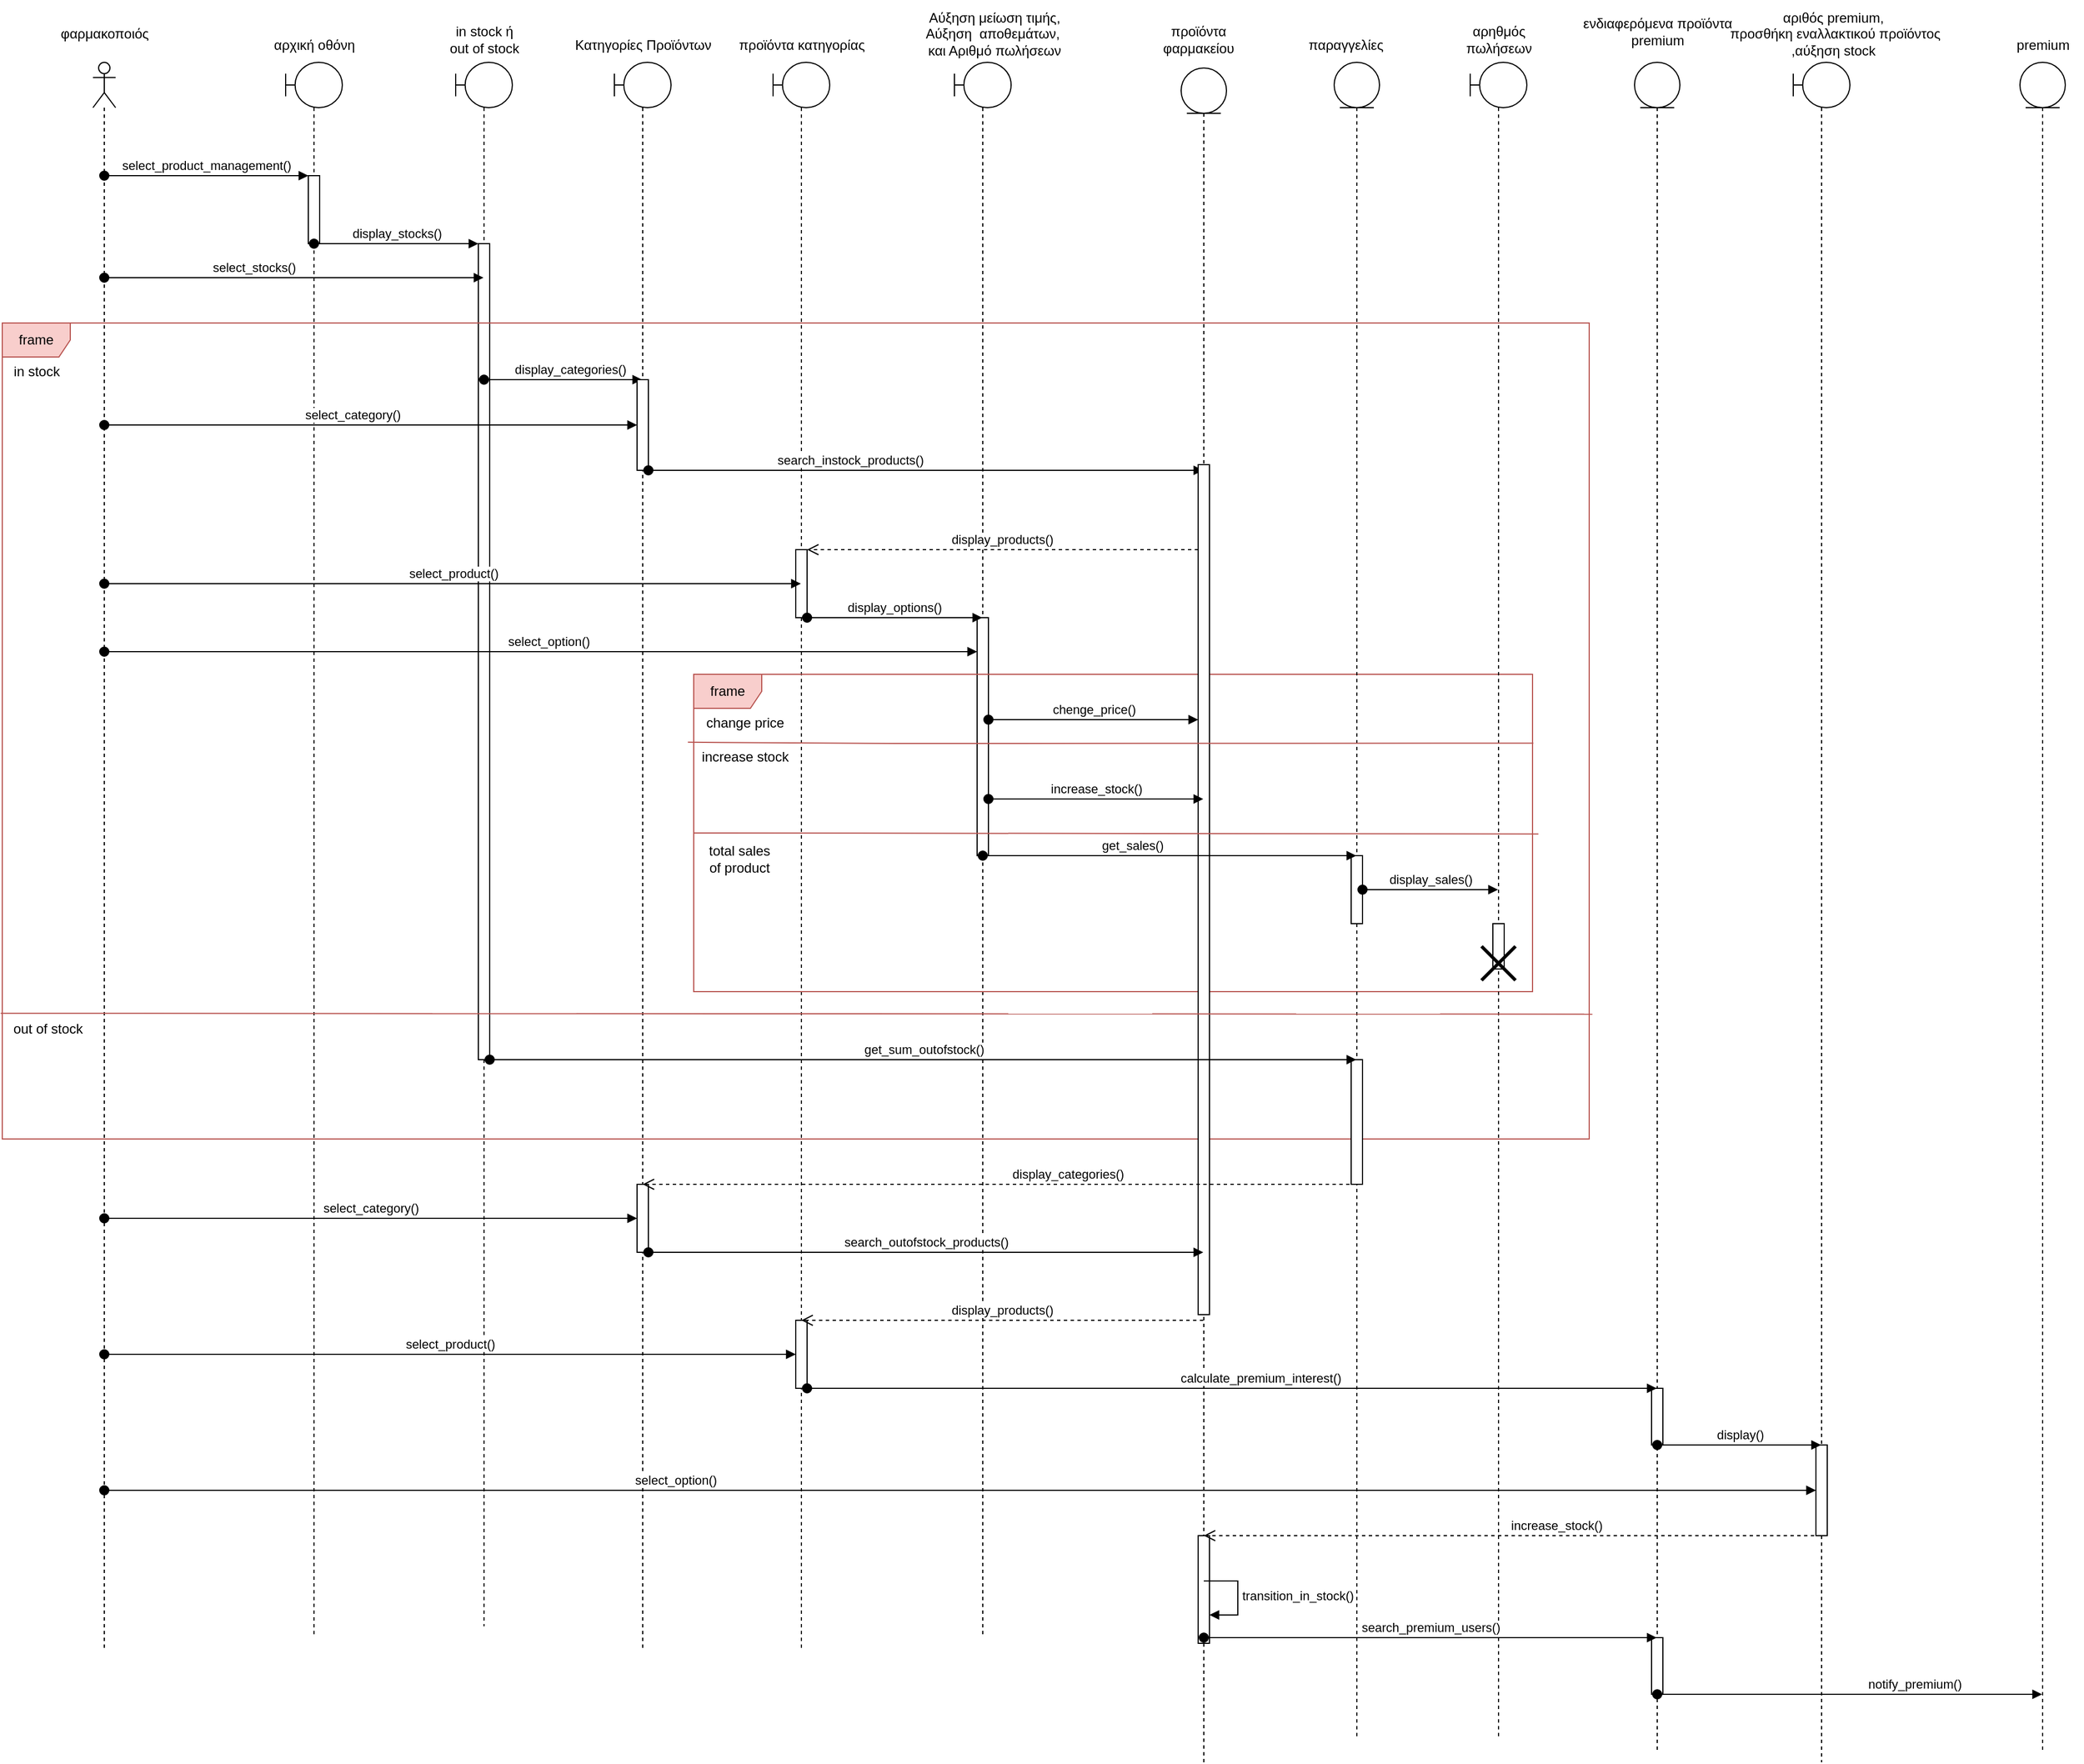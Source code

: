 <mxfile version="21.2.1" type="device">
  <diagram name="Page-1" id="7ZvuEQ80qFv35ahoECpq">
    <mxGraphModel dx="1371" dy="1713" grid="1" gridSize="10" guides="1" tooltips="1" connect="1" arrows="1" fold="1" page="1" pageScale="1" pageWidth="850" pageHeight="1100" math="0" shadow="0">
      <root>
        <mxCell id="0" />
        <mxCell id="1" parent="0" />
        <mxCell id="mjIF9ZXAO5rnZLR19kHG-1" value="" style="shape=umlLifeline;perimeter=lifelinePerimeter;whiteSpace=wrap;html=1;container=1;dropTarget=0;collapsible=0;recursiveResize=0;outlineConnect=0;portConstraint=eastwest;newEdgeStyle={&quot;edgeStyle&quot;:&quot;elbowEdgeStyle&quot;,&quot;elbow&quot;:&quot;vertical&quot;,&quot;curved&quot;:0,&quot;rounded&quot;:0};participant=umlActor;" vertex="1" parent="1">
          <mxGeometry x="60" y="40" width="20" height="1400" as="geometry" />
        </mxCell>
        <mxCell id="mjIF9ZXAO5rnZLR19kHG-2" value="" style="shape=umlLifeline;perimeter=lifelinePerimeter;whiteSpace=wrap;html=1;container=1;dropTarget=0;collapsible=0;recursiveResize=0;outlineConnect=0;portConstraint=eastwest;newEdgeStyle={&quot;edgeStyle&quot;:&quot;elbowEdgeStyle&quot;,&quot;elbow&quot;:&quot;vertical&quot;,&quot;curved&quot;:0,&quot;rounded&quot;:0};participant=umlBoundary;" vertex="1" parent="1">
          <mxGeometry x="230" y="40" width="50" height="1390" as="geometry" />
        </mxCell>
        <mxCell id="mjIF9ZXAO5rnZLR19kHG-5" value="" style="html=1;points=[];perimeter=orthogonalPerimeter;outlineConnect=0;targetShapes=umlLifeline;portConstraint=eastwest;newEdgeStyle={&quot;edgeStyle&quot;:&quot;elbowEdgeStyle&quot;,&quot;elbow&quot;:&quot;vertical&quot;,&quot;curved&quot;:0,&quot;rounded&quot;:0};" vertex="1" parent="mjIF9ZXAO5rnZLR19kHG-2">
          <mxGeometry x="20" y="100" width="10" height="60" as="geometry" />
        </mxCell>
        <mxCell id="mjIF9ZXAO5rnZLR19kHG-3" value="φαρμακοποιός" style="text;html=1;align=center;verticalAlign=middle;resizable=0;points=[];autosize=1;strokeColor=none;fillColor=none;" vertex="1" parent="1">
          <mxGeometry x="20" width="100" height="30" as="geometry" />
        </mxCell>
        <mxCell id="mjIF9ZXAO5rnZLR19kHG-4" value="αρχική οθόνη" style="text;html=1;align=center;verticalAlign=middle;resizable=0;points=[];autosize=1;strokeColor=none;fillColor=none;" vertex="1" parent="1">
          <mxGeometry x="210" y="10" width="90" height="30" as="geometry" />
        </mxCell>
        <mxCell id="mjIF9ZXAO5rnZLR19kHG-6" value="select_product_management()" style="html=1;verticalAlign=bottom;startArrow=oval;endArrow=block;startSize=8;edgeStyle=elbowEdgeStyle;elbow=vertical;curved=0;rounded=0;" edge="1" target="mjIF9ZXAO5rnZLR19kHG-5" parent="1" source="mjIF9ZXAO5rnZLR19kHG-1">
          <mxGeometry relative="1" as="geometry">
            <mxPoint x="140" y="140" as="sourcePoint" />
            <Array as="points">
              <mxPoint x="110" y="140" />
            </Array>
          </mxGeometry>
        </mxCell>
        <mxCell id="mjIF9ZXAO5rnZLR19kHG-7" value="" style="shape=umlLifeline;perimeter=lifelinePerimeter;whiteSpace=wrap;html=1;container=1;dropTarget=0;collapsible=0;recursiveResize=0;outlineConnect=0;portConstraint=eastwest;newEdgeStyle={&quot;edgeStyle&quot;:&quot;elbowEdgeStyle&quot;,&quot;elbow&quot;:&quot;vertical&quot;,&quot;curved&quot;:0,&quot;rounded&quot;:0};participant=umlBoundary;" vertex="1" parent="1">
          <mxGeometry x="380" y="40" width="50" height="1380" as="geometry" />
        </mxCell>
        <mxCell id="mjIF9ZXAO5rnZLR19kHG-9" value="" style="html=1;points=[];perimeter=orthogonalPerimeter;outlineConnect=0;targetShapes=umlLifeline;portConstraint=eastwest;newEdgeStyle={&quot;edgeStyle&quot;:&quot;elbowEdgeStyle&quot;,&quot;elbow&quot;:&quot;vertical&quot;,&quot;curved&quot;:0,&quot;rounded&quot;:0};" vertex="1" parent="mjIF9ZXAO5rnZLR19kHG-7">
          <mxGeometry x="20" y="160" width="10" height="720" as="geometry" />
        </mxCell>
        <mxCell id="mjIF9ZXAO5rnZLR19kHG-8" value="in stock ή &lt;br&gt;out of stock" style="text;html=1;align=center;verticalAlign=middle;resizable=0;points=[];autosize=1;strokeColor=none;fillColor=none;" vertex="1" parent="1">
          <mxGeometry x="365" width="80" height="40" as="geometry" />
        </mxCell>
        <mxCell id="mjIF9ZXAO5rnZLR19kHG-10" value="display_stocks()" style="html=1;verticalAlign=bottom;startArrow=oval;endArrow=block;startSize=8;edgeStyle=elbowEdgeStyle;elbow=vertical;curved=0;rounded=0;" edge="1" target="mjIF9ZXAO5rnZLR19kHG-9" parent="1" source="mjIF9ZXAO5rnZLR19kHG-2">
          <mxGeometry relative="1" as="geometry">
            <mxPoint x="340" y="200" as="sourcePoint" />
            <Array as="points">
              <mxPoint x="290" y="200" />
            </Array>
          </mxGeometry>
        </mxCell>
        <mxCell id="mjIF9ZXAO5rnZLR19kHG-11" value="frame" style="shape=umlFrame;whiteSpace=wrap;html=1;pointerEvents=0;fillColor=#f8cecc;strokeColor=#b85450;" vertex="1" parent="1">
          <mxGeometry x="-20" y="270" width="1400" height="720" as="geometry" />
        </mxCell>
        <mxCell id="mjIF9ZXAO5rnZLR19kHG-12" value="select_stocks()" style="html=1;verticalAlign=bottom;startArrow=oval;startFill=1;endArrow=block;startSize=8;edgeStyle=elbowEdgeStyle;elbow=vertical;curved=0;rounded=0;" edge="1" parent="1" source="mjIF9ZXAO5rnZLR19kHG-1" target="mjIF9ZXAO5rnZLR19kHG-7">
          <mxGeometry x="-0.221" width="60" relative="1" as="geometry">
            <mxPoint x="170" y="230" as="sourcePoint" />
            <mxPoint x="230" y="230" as="targetPoint" />
            <Array as="points">
              <mxPoint x="190" y="230" />
            </Array>
            <mxPoint x="1" as="offset" />
          </mxGeometry>
        </mxCell>
        <mxCell id="mjIF9ZXAO5rnZLR19kHG-13" value="in stock" style="text;html=1;align=center;verticalAlign=middle;resizable=0;points=[];autosize=1;strokeColor=none;fillColor=none;" vertex="1" parent="1">
          <mxGeometry x="-20" y="298" width="60" height="30" as="geometry" />
        </mxCell>
        <mxCell id="mjIF9ZXAO5rnZLR19kHG-16" value="display_categories()" style="html=1;verticalAlign=bottom;startArrow=oval;endArrow=block;startSize=8;edgeStyle=elbowEdgeStyle;elbow=vertical;curved=0;rounded=0;" edge="1" target="mjIF9ZXAO5rnZLR19kHG-22" parent="1" source="mjIF9ZXAO5rnZLR19kHG-7">
          <mxGeometry x="0.075" relative="1" as="geometry">
            <mxPoint x="480" y="320" as="sourcePoint" />
            <mxPoint x="530" y="320" as="targetPoint" />
            <Array as="points">
              <mxPoint x="440" y="320" />
            </Array>
            <mxPoint x="1" as="offset" />
          </mxGeometry>
        </mxCell>
        <mxCell id="mjIF9ZXAO5rnZLR19kHG-18" value="select_category()" style="html=1;verticalAlign=bottom;startArrow=oval;startFill=1;endArrow=block;startSize=8;edgeStyle=elbowEdgeStyle;elbow=vertical;curved=0;rounded=0;" edge="1" parent="1" source="mjIF9ZXAO5rnZLR19kHG-1" target="mjIF9ZXAO5rnZLR19kHG-23">
          <mxGeometry x="-0.073" width="60" relative="1" as="geometry">
            <mxPoint x="225" y="369.5" as="sourcePoint" />
            <mxPoint x="530" y="360" as="targetPoint" />
            <Array as="points">
              <mxPoint x="500" y="360" />
              <mxPoint x="520" y="360" />
            </Array>
            <mxPoint x="1" as="offset" />
          </mxGeometry>
        </mxCell>
        <mxCell id="mjIF9ZXAO5rnZLR19kHG-20" value="" style="shape=umlLifeline;perimeter=lifelinePerimeter;whiteSpace=wrap;html=1;container=1;dropTarget=0;collapsible=0;recursiveResize=0;outlineConnect=0;portConstraint=eastwest;newEdgeStyle={&quot;edgeStyle&quot;:&quot;elbowEdgeStyle&quot;,&quot;elbow&quot;:&quot;vertical&quot;,&quot;curved&quot;:0,&quot;rounded&quot;:0};participant=umlBoundary;" vertex="1" parent="1">
          <mxGeometry x="660" y="40" width="50" height="1400" as="geometry" />
        </mxCell>
        <mxCell id="mjIF9ZXAO5rnZLR19kHG-29" value="" style="html=1;points=[];perimeter=orthogonalPerimeter;outlineConnect=0;targetShapes=umlLifeline;portConstraint=eastwest;newEdgeStyle={&quot;edgeStyle&quot;:&quot;elbowEdgeStyle&quot;,&quot;elbow&quot;:&quot;vertical&quot;,&quot;curved&quot;:0,&quot;rounded&quot;:0};" vertex="1" parent="mjIF9ZXAO5rnZLR19kHG-20">
          <mxGeometry x="20" y="430" width="10" height="60" as="geometry" />
        </mxCell>
        <mxCell id="mjIF9ZXAO5rnZLR19kHG-71" value="" style="html=1;points=[];perimeter=orthogonalPerimeter;outlineConnect=0;targetShapes=umlLifeline;portConstraint=eastwest;newEdgeStyle={&quot;edgeStyle&quot;:&quot;elbowEdgeStyle&quot;,&quot;elbow&quot;:&quot;vertical&quot;,&quot;curved&quot;:0,&quot;rounded&quot;:0};" vertex="1" parent="mjIF9ZXAO5rnZLR19kHG-20">
          <mxGeometry x="20" y="1110" width="10" height="60" as="geometry" />
        </mxCell>
        <mxCell id="mjIF9ZXAO5rnZLR19kHG-22" value="" style="shape=umlLifeline;perimeter=lifelinePerimeter;whiteSpace=wrap;html=1;container=1;dropTarget=0;collapsible=0;recursiveResize=0;outlineConnect=0;portConstraint=eastwest;newEdgeStyle={&quot;edgeStyle&quot;:&quot;elbowEdgeStyle&quot;,&quot;elbow&quot;:&quot;vertical&quot;,&quot;curved&quot;:0,&quot;rounded&quot;:0};participant=umlBoundary;" vertex="1" parent="1">
          <mxGeometry x="520" y="40" width="50" height="1400" as="geometry" />
        </mxCell>
        <mxCell id="mjIF9ZXAO5rnZLR19kHG-23" value="" style="html=1;points=[];perimeter=orthogonalPerimeter;outlineConnect=0;targetShapes=umlLifeline;portConstraint=eastwest;newEdgeStyle={&quot;edgeStyle&quot;:&quot;elbowEdgeStyle&quot;,&quot;elbow&quot;:&quot;vertical&quot;,&quot;curved&quot;:0,&quot;rounded&quot;:0};" vertex="1" parent="mjIF9ZXAO5rnZLR19kHG-22">
          <mxGeometry x="20" y="280" width="10" height="80" as="geometry" />
        </mxCell>
        <mxCell id="mjIF9ZXAO5rnZLR19kHG-63" value="" style="html=1;points=[];perimeter=orthogonalPerimeter;outlineConnect=0;targetShapes=umlLifeline;portConstraint=eastwest;newEdgeStyle={&quot;edgeStyle&quot;:&quot;elbowEdgeStyle&quot;,&quot;elbow&quot;:&quot;vertical&quot;,&quot;curved&quot;:0,&quot;rounded&quot;:0};" vertex="1" parent="mjIF9ZXAO5rnZLR19kHG-22">
          <mxGeometry x="20" y="990" width="10" height="60" as="geometry" />
        </mxCell>
        <mxCell id="mjIF9ZXAO5rnZLR19kHG-24" value="Κατηγορίες Προϊόντων" style="text;html=1;align=center;verticalAlign=middle;resizable=0;points=[];autosize=1;strokeColor=none;fillColor=none;" vertex="1" parent="1">
          <mxGeometry x="475" y="10" width="140" height="30" as="geometry" />
        </mxCell>
        <mxCell id="mjIF9ZXAO5rnZLR19kHG-26" value="search_instock_products()" style="html=1;verticalAlign=bottom;startArrow=oval;startFill=1;endArrow=block;startSize=8;edgeStyle=elbowEdgeStyle;elbow=vertical;curved=0;rounded=0;" edge="1" parent="1" source="mjIF9ZXAO5rnZLR19kHG-23" target="mjIF9ZXAO5rnZLR19kHG-38">
          <mxGeometry x="-0.275" width="60" relative="1" as="geometry">
            <mxPoint x="590" y="400" as="sourcePoint" />
            <mxPoint x="650" y="400" as="targetPoint" />
            <Array as="points">
              <mxPoint x="660" y="400" />
            </Array>
            <mxPoint as="offset" />
          </mxGeometry>
        </mxCell>
        <mxCell id="mjIF9ZXAO5rnZLR19kHG-30" value="select_product()" style="html=1;verticalAlign=bottom;startArrow=oval;startFill=1;endArrow=block;startSize=8;edgeStyle=elbowEdgeStyle;elbow=vertical;curved=0;rounded=0;" edge="1" parent="1" source="mjIF9ZXAO5rnZLR19kHG-1" target="mjIF9ZXAO5rnZLR19kHG-20">
          <mxGeometry width="60" relative="1" as="geometry">
            <mxPoint x="630" y="510" as="sourcePoint" />
            <mxPoint x="690" y="510" as="targetPoint" />
            <Array as="points">
              <mxPoint x="550" y="500" />
              <mxPoint x="520" y="490" />
              <mxPoint x="180" y="430" />
            </Array>
          </mxGeometry>
        </mxCell>
        <mxCell id="mjIF9ZXAO5rnZLR19kHG-31" value="προϊόντα κατηγορίας" style="text;html=1;align=center;verticalAlign=middle;resizable=0;points=[];autosize=1;strokeColor=none;fillColor=none;" vertex="1" parent="1">
          <mxGeometry x="620" y="10" width="130" height="30" as="geometry" />
        </mxCell>
        <mxCell id="mjIF9ZXAO5rnZLR19kHG-32" value="" style="shape=umlLifeline;perimeter=lifelinePerimeter;whiteSpace=wrap;html=1;container=1;dropTarget=0;collapsible=0;recursiveResize=0;outlineConnect=0;portConstraint=eastwest;newEdgeStyle={&quot;edgeStyle&quot;:&quot;elbowEdgeStyle&quot;,&quot;elbow&quot;:&quot;vertical&quot;,&quot;curved&quot;:0,&quot;rounded&quot;:0};participant=umlBoundary;" vertex="1" parent="1">
          <mxGeometry x="820" y="40" width="50" height="1390" as="geometry" />
        </mxCell>
        <mxCell id="mjIF9ZXAO5rnZLR19kHG-35" value="" style="html=1;points=[];perimeter=orthogonalPerimeter;outlineConnect=0;targetShapes=umlLifeline;portConstraint=eastwest;newEdgeStyle={&quot;edgeStyle&quot;:&quot;elbowEdgeStyle&quot;,&quot;elbow&quot;:&quot;vertical&quot;,&quot;curved&quot;:0,&quot;rounded&quot;:0};" vertex="1" parent="mjIF9ZXAO5rnZLR19kHG-32">
          <mxGeometry x="20" y="490" width="10" height="210" as="geometry" />
        </mxCell>
        <mxCell id="mjIF9ZXAO5rnZLR19kHG-33" value="Αύξηση μείωση τιμής,&lt;br&gt;&amp;nbsp;Αύξηση&amp;nbsp; αποθεμάτων,&amp;nbsp;&lt;span style=&quot;border-color: var(--border-color);&quot; lang=&quot;EL&quot;&gt;&amp;nbsp;&lt;br&gt;και Αριθμό πωλήσεων&lt;/span&gt;" style="text;html=1;align=center;verticalAlign=middle;resizable=0;points=[];autosize=1;strokeColor=none;fillColor=none;" vertex="1" parent="1">
          <mxGeometry x="780" y="-15" width="150" height="60" as="geometry" />
        </mxCell>
        <mxCell id="mjIF9ZXAO5rnZLR19kHG-34" value="display_options()" style="html=1;verticalAlign=bottom;startArrow=oval;startFill=1;endArrow=block;startSize=8;edgeStyle=elbowEdgeStyle;elbow=vertical;curved=0;rounded=0;" edge="1" parent="1" source="mjIF9ZXAO5rnZLR19kHG-29" target="mjIF9ZXAO5rnZLR19kHG-32">
          <mxGeometry x="-0.004" width="60" relative="1" as="geometry">
            <mxPoint x="870" y="530" as="sourcePoint" />
            <mxPoint x="850" y="500" as="targetPoint" />
            <Array as="points">
              <mxPoint x="810" y="530" />
            </Array>
            <mxPoint as="offset" />
          </mxGeometry>
        </mxCell>
        <mxCell id="mjIF9ZXAO5rnZLR19kHG-36" value="select_option()" style="html=1;verticalAlign=bottom;startArrow=oval;startFill=1;endArrow=block;startSize=8;edgeStyle=elbowEdgeStyle;elbow=vertical;curved=0;rounded=0;" edge="1" parent="1" source="mjIF9ZXAO5rnZLR19kHG-1" target="mjIF9ZXAO5rnZLR19kHG-35">
          <mxGeometry x="0.014" width="60" relative="1" as="geometry">
            <mxPoint x="330" y="580" as="sourcePoint" />
            <mxPoint x="850" y="560" as="targetPoint" />
            <Array as="points">
              <mxPoint x="790" y="560" />
              <mxPoint x="830" y="570" />
              <mxPoint x="830" y="520" />
              <mxPoint x="890" y="560" />
            </Array>
            <mxPoint x="1" as="offset" />
          </mxGeometry>
        </mxCell>
        <mxCell id="mjIF9ZXAO5rnZLR19kHG-37" value="frame" style="shape=umlFrame;whiteSpace=wrap;html=1;pointerEvents=0;fillColor=#f8cecc;strokeColor=#b85450;" vertex="1" parent="1">
          <mxGeometry x="590" y="580" width="740" height="280" as="geometry" />
        </mxCell>
        <mxCell id="mjIF9ZXAO5rnZLR19kHG-38" value="" style="shape=umlLifeline;perimeter=lifelinePerimeter;whiteSpace=wrap;html=1;container=1;dropTarget=0;collapsible=0;recursiveResize=0;outlineConnect=0;portConstraint=eastwest;newEdgeStyle={&quot;edgeStyle&quot;:&quot;elbowEdgeStyle&quot;,&quot;elbow&quot;:&quot;vertical&quot;,&quot;curved&quot;:0,&quot;rounded&quot;:0};participant=umlEntity;" vertex="1" parent="1">
          <mxGeometry x="1020" y="45" width="40" height="1495" as="geometry" />
        </mxCell>
        <mxCell id="mjIF9ZXAO5rnZLR19kHG-65" value="" style="html=1;points=[];perimeter=orthogonalPerimeter;outlineConnect=0;targetShapes=umlLifeline;portConstraint=eastwest;newEdgeStyle={&quot;edgeStyle&quot;:&quot;elbowEdgeStyle&quot;,&quot;elbow&quot;:&quot;vertical&quot;,&quot;curved&quot;:0,&quot;rounded&quot;:0};" vertex="1" parent="mjIF9ZXAO5rnZLR19kHG-38">
          <mxGeometry x="15" y="350" width="10" height="750" as="geometry" />
        </mxCell>
        <mxCell id="mjIF9ZXAO5rnZLR19kHG-84" value="" style="html=1;points=[];perimeter=orthogonalPerimeter;outlineConnect=0;targetShapes=umlLifeline;portConstraint=eastwest;newEdgeStyle={&quot;edgeStyle&quot;:&quot;elbowEdgeStyle&quot;,&quot;elbow&quot;:&quot;vertical&quot;,&quot;curved&quot;:0,&quot;rounded&quot;:0};" vertex="1" parent="mjIF9ZXAO5rnZLR19kHG-38">
          <mxGeometry x="15" y="1295" width="10" height="95" as="geometry" />
        </mxCell>
        <mxCell id="mjIF9ZXAO5rnZLR19kHG-39" value="προϊόντα&lt;br style=&quot;border-color: var(--border-color);&quot;&gt;&lt;span style=&quot;&quot;&gt;φαρμακείου&lt;/span&gt;" style="text;html=1;align=center;verticalAlign=middle;resizable=0;points=[];autosize=1;strokeColor=none;fillColor=none;" vertex="1" parent="1">
          <mxGeometry x="990" width="90" height="40" as="geometry" />
        </mxCell>
        <mxCell id="mjIF9ZXAO5rnZLR19kHG-40" value="chenge_price()" style="html=1;verticalAlign=bottom;startArrow=oval;startFill=1;endArrow=block;startSize=8;edgeStyle=elbowEdgeStyle;elbow=vertical;curved=0;rounded=0;" edge="1" parent="1" source="mjIF9ZXAO5rnZLR19kHG-35">
          <mxGeometry width="60" relative="1" as="geometry">
            <mxPoint x="1020" y="610" as="sourcePoint" />
            <mxPoint x="1035" y="620" as="targetPoint" />
            <Array as="points">
              <mxPoint x="990" y="620" />
              <mxPoint x="1090" y="610" />
            </Array>
          </mxGeometry>
        </mxCell>
        <mxCell id="mjIF9ZXAO5rnZLR19kHG-42" value="increase_stock()" style="html=1;verticalAlign=bottom;startArrow=oval;startFill=1;endArrow=block;startSize=8;edgeStyle=elbowEdgeStyle;elbow=vertical;curved=0;rounded=0;" edge="1" parent="1" source="mjIF9ZXAO5rnZLR19kHG-35" target="mjIF9ZXAO5rnZLR19kHG-38">
          <mxGeometry width="60" relative="1" as="geometry">
            <mxPoint x="1000" y="670" as="sourcePoint" />
            <mxPoint x="1060" y="670" as="targetPoint" />
            <Array as="points">
              <mxPoint x="1010" y="690" />
              <mxPoint x="1080" y="690" />
              <mxPoint x="1040" y="700" />
              <mxPoint x="1090" y="660" />
            </Array>
          </mxGeometry>
        </mxCell>
        <mxCell id="mjIF9ZXAO5rnZLR19kHG-43" value="" style="shape=umlLifeline;perimeter=lifelinePerimeter;whiteSpace=wrap;html=1;container=1;dropTarget=0;collapsible=0;recursiveResize=0;outlineConnect=0;portConstraint=eastwest;newEdgeStyle={&quot;edgeStyle&quot;:&quot;elbowEdgeStyle&quot;,&quot;elbow&quot;:&quot;vertical&quot;,&quot;curved&quot;:0,&quot;rounded&quot;:0};participant=umlEntity;" vertex="1" parent="1">
          <mxGeometry x="1155" y="40" width="40" height="1480" as="geometry" />
        </mxCell>
        <mxCell id="mjIF9ZXAO5rnZLR19kHG-46" value="" style="html=1;points=[];perimeter=orthogonalPerimeter;outlineConnect=0;targetShapes=umlLifeline;portConstraint=eastwest;newEdgeStyle={&quot;edgeStyle&quot;:&quot;elbowEdgeStyle&quot;,&quot;elbow&quot;:&quot;vertical&quot;,&quot;curved&quot;:0,&quot;rounded&quot;:0};" vertex="1" parent="mjIF9ZXAO5rnZLR19kHG-43">
          <mxGeometry x="15" y="700" width="10" height="60" as="geometry" />
        </mxCell>
        <mxCell id="mjIF9ZXAO5rnZLR19kHG-68" value="" style="html=1;points=[];perimeter=orthogonalPerimeter;outlineConnect=0;targetShapes=umlLifeline;portConstraint=eastwest;newEdgeStyle={&quot;edgeStyle&quot;:&quot;elbowEdgeStyle&quot;,&quot;elbow&quot;:&quot;vertical&quot;,&quot;curved&quot;:0,&quot;rounded&quot;:0};" vertex="1" parent="mjIF9ZXAO5rnZLR19kHG-43">
          <mxGeometry x="15" y="880" width="10" height="110" as="geometry" />
        </mxCell>
        <mxCell id="mjIF9ZXAO5rnZLR19kHG-44" value="παραγγελίες" style="text;html=1;align=center;verticalAlign=middle;resizable=0;points=[];autosize=1;strokeColor=none;fillColor=none;" vertex="1" parent="1">
          <mxGeometry x="1120" y="10" width="90" height="30" as="geometry" />
        </mxCell>
        <mxCell id="mjIF9ZXAO5rnZLR19kHG-45" value="get_sales()" style="html=1;verticalAlign=bottom;startArrow=oval;startFill=1;endArrow=block;startSize=8;edgeStyle=elbowEdgeStyle;elbow=vertical;curved=0;rounded=0;" edge="1" parent="1" source="mjIF9ZXAO5rnZLR19kHG-32" target="mjIF9ZXAO5rnZLR19kHG-43">
          <mxGeometry x="-0.204" width="60" relative="1" as="geometry">
            <mxPoint x="1000" y="740" as="sourcePoint" />
            <mxPoint x="1060" y="740" as="targetPoint" />
            <Array as="points">
              <mxPoint x="1140" y="740" />
            </Array>
            <mxPoint x="1" as="offset" />
          </mxGeometry>
        </mxCell>
        <mxCell id="mjIF9ZXAO5rnZLR19kHG-47" value="" style="shape=umlLifeline;perimeter=lifelinePerimeter;whiteSpace=wrap;html=1;container=1;dropTarget=0;collapsible=0;recursiveResize=0;outlineConnect=0;portConstraint=eastwest;newEdgeStyle={&quot;edgeStyle&quot;:&quot;elbowEdgeStyle&quot;,&quot;elbow&quot;:&quot;vertical&quot;,&quot;curved&quot;:0,&quot;rounded&quot;:0};participant=umlBoundary;" vertex="1" parent="1">
          <mxGeometry x="1275" y="40" width="50" height="1480" as="geometry" />
        </mxCell>
        <mxCell id="mjIF9ZXAO5rnZLR19kHG-50" value="" style="html=1;points=[];perimeter=orthogonalPerimeter;outlineConnect=0;targetShapes=umlLifeline;portConstraint=eastwest;newEdgeStyle={&quot;edgeStyle&quot;:&quot;elbowEdgeStyle&quot;,&quot;elbow&quot;:&quot;vertical&quot;,&quot;curved&quot;:0,&quot;rounded&quot;:0};" vertex="1" parent="mjIF9ZXAO5rnZLR19kHG-47">
          <mxGeometry x="20" y="760" width="10" height="40" as="geometry" />
        </mxCell>
        <mxCell id="mjIF9ZXAO5rnZLR19kHG-51" value="" style="shape=umlDestroy;whiteSpace=wrap;html=1;strokeWidth=3;targetShapes=umlLifeline;" vertex="1" parent="mjIF9ZXAO5rnZLR19kHG-47">
          <mxGeometry x="10" y="780" width="30" height="30" as="geometry" />
        </mxCell>
        <mxCell id="mjIF9ZXAO5rnZLR19kHG-48" value="αρηθμός &lt;br&gt;πωλήσεων" style="text;html=1;align=center;verticalAlign=middle;resizable=0;points=[];autosize=1;strokeColor=none;fillColor=none;" vertex="1" parent="1">
          <mxGeometry x="1260" width="80" height="40" as="geometry" />
        </mxCell>
        <mxCell id="mjIF9ZXAO5rnZLR19kHG-49" value="display_sales()" style="html=1;verticalAlign=bottom;startArrow=oval;startFill=1;endArrow=block;startSize=8;edgeStyle=elbowEdgeStyle;elbow=vertical;curved=0;rounded=0;" edge="1" parent="1" source="mjIF9ZXAO5rnZLR19kHG-46" target="mjIF9ZXAO5rnZLR19kHG-47">
          <mxGeometry width="60" relative="1" as="geometry">
            <mxPoint x="1260" y="800" as="sourcePoint" />
            <mxPoint x="1320" y="800" as="targetPoint" />
            <Array as="points">
              <mxPoint x="1300" y="800" />
            </Array>
          </mxGeometry>
        </mxCell>
        <mxCell id="mjIF9ZXAO5rnZLR19kHG-52" value="" style="endArrow=none;html=1;rounded=0;entryX=1.001;entryY=0.217;entryDx=0;entryDy=0;entryPerimeter=0;fillColor=#f8cecc;strokeColor=#b85450;exitX=-0.007;exitY=0.214;exitDx=0;exitDy=0;exitPerimeter=0;" edge="1" parent="1" source="mjIF9ZXAO5rnZLR19kHG-37" target="mjIF9ZXAO5rnZLR19kHG-37">
          <mxGeometry width="50" height="50" relative="1" as="geometry">
            <mxPoint x="710" y="640" as="sourcePoint" />
            <mxPoint x="1000" y="760" as="targetPoint" />
            <Array as="points">
              <mxPoint x="770" y="641" />
            </Array>
          </mxGeometry>
        </mxCell>
        <mxCell id="mjIF9ZXAO5rnZLR19kHG-53" value="" style="endArrow=none;html=1;rounded=0;exitX=0;exitY=0.5;exitDx=0;exitDy=0;exitPerimeter=0;entryX=1.007;entryY=0.503;entryDx=0;entryDy=0;entryPerimeter=0;fillColor=#f8cecc;strokeColor=#b85450;" edge="1" parent="1" source="mjIF9ZXAO5rnZLR19kHG-37" target="mjIF9ZXAO5rnZLR19kHG-37">
          <mxGeometry width="50" height="50" relative="1" as="geometry">
            <mxPoint x="850" y="810" as="sourcePoint" />
            <mxPoint x="900" y="760" as="targetPoint" />
          </mxGeometry>
        </mxCell>
        <mxCell id="mjIF9ZXAO5rnZLR19kHG-54" value="change price" style="text;html=1;align=center;verticalAlign=middle;resizable=0;points=[];autosize=1;strokeColor=none;fillColor=none;" vertex="1" parent="1">
          <mxGeometry x="590" y="608" width="90" height="30" as="geometry" />
        </mxCell>
        <mxCell id="mjIF9ZXAO5rnZLR19kHG-55" value="increase stock" style="text;html=1;align=center;verticalAlign=middle;resizable=0;points=[];autosize=1;strokeColor=none;fillColor=none;" vertex="1" parent="1">
          <mxGeometry x="585" y="638" width="100" height="30" as="geometry" />
        </mxCell>
        <mxCell id="mjIF9ZXAO5rnZLR19kHG-56" value="total sales&lt;br&gt;of product" style="text;html=1;align=center;verticalAlign=middle;resizable=0;points=[];autosize=1;strokeColor=none;fillColor=none;" vertex="1" parent="1">
          <mxGeometry x="590" y="723" width="80" height="40" as="geometry" />
        </mxCell>
        <mxCell id="mjIF9ZXAO5rnZLR19kHG-57" value="get_sum_outofstock()" style="html=1;verticalAlign=bottom;startArrow=oval;startFill=1;endArrow=block;startSize=8;edgeStyle=elbowEdgeStyle;elbow=vertical;curved=0;rounded=0;" edge="1" parent="1" source="mjIF9ZXAO5rnZLR19kHG-9" target="mjIF9ZXAO5rnZLR19kHG-43">
          <mxGeometry width="60" relative="1" as="geometry">
            <mxPoint x="610" y="920" as="sourcePoint" />
            <mxPoint x="670" y="920" as="targetPoint" />
            <Array as="points">
              <mxPoint x="490" y="920" />
              <mxPoint x="1070" y="900" />
              <mxPoint x="1100" y="1020" />
              <mxPoint x="1130" y="640" />
            </Array>
          </mxGeometry>
        </mxCell>
        <mxCell id="mjIF9ZXAO5rnZLR19kHG-59" value="" style="endArrow=none;html=1;rounded=0;exitX=-0.001;exitY=0.846;exitDx=0;exitDy=0;exitPerimeter=0;entryX=1.002;entryY=0.847;entryDx=0;entryDy=0;entryPerimeter=0;fillColor=#f8cecc;strokeColor=#b85450;" edge="1" parent="1" source="mjIF9ZXAO5rnZLR19kHG-11" target="mjIF9ZXAO5rnZLR19kHG-11">
          <mxGeometry width="50" height="50" relative="1" as="geometry">
            <mxPoint x="220" y="800" as="sourcePoint" />
            <mxPoint x="270" y="750" as="targetPoint" />
          </mxGeometry>
        </mxCell>
        <mxCell id="mjIF9ZXAO5rnZLR19kHG-60" value="out of stock" style="text;html=1;align=center;verticalAlign=middle;resizable=0;points=[];autosize=1;strokeColor=none;fillColor=none;" vertex="1" parent="1">
          <mxGeometry x="-20" y="878" width="80" height="30" as="geometry" />
        </mxCell>
        <mxCell id="mjIF9ZXAO5rnZLR19kHG-62" value="display_categories()" style="html=1;verticalAlign=bottom;endArrow=open;dashed=1;endSize=8;edgeStyle=elbowEdgeStyle;elbow=vertical;curved=0;rounded=0;" edge="1" parent="1" source="mjIF9ZXAO5rnZLR19kHG-43" target="mjIF9ZXAO5rnZLR19kHG-22">
          <mxGeometry x="-0.19" relative="1" as="geometry">
            <mxPoint x="1035" y="1030" as="sourcePoint" />
            <mxPoint x="880" y="1030" as="targetPoint" />
            <Array as="points">
              <mxPoint x="980" y="1030" />
              <mxPoint x="620" y="1020" />
            </Array>
            <mxPoint as="offset" />
          </mxGeometry>
        </mxCell>
        <mxCell id="mjIF9ZXAO5rnZLR19kHG-64" value="select_category()" style="html=1;verticalAlign=bottom;startArrow=oval;startFill=1;endArrow=block;startSize=8;edgeStyle=elbowEdgeStyle;elbow=vertical;curved=0;rounded=0;" edge="1" parent="1" source="mjIF9ZXAO5rnZLR19kHG-1" target="mjIF9ZXAO5rnZLR19kHG-63">
          <mxGeometry width="60" relative="1" as="geometry">
            <mxPoint x="140" y="1130" as="sourcePoint" />
            <mxPoint x="200" y="1130" as="targetPoint" />
          </mxGeometry>
        </mxCell>
        <mxCell id="mjIF9ZXAO5rnZLR19kHG-66" value="display_products()" style="html=1;verticalAlign=bottom;endArrow=open;dashed=1;endSize=8;edgeStyle=elbowEdgeStyle;elbow=vertical;curved=0;rounded=0;" edge="1" parent="1" source="mjIF9ZXAO5rnZLR19kHG-65" target="mjIF9ZXAO5rnZLR19kHG-29">
          <mxGeometry x="0.004" relative="1" as="geometry">
            <mxPoint x="980" y="450" as="sourcePoint" />
            <mxPoint x="900" y="450" as="targetPoint" />
            <Array as="points">
              <mxPoint x="983" y="470" />
            </Array>
            <mxPoint as="offset" />
          </mxGeometry>
        </mxCell>
        <mxCell id="mjIF9ZXAO5rnZLR19kHG-69" value="search_outofstock_products()" style="html=1;verticalAlign=bottom;startArrow=oval;startFill=1;endArrow=block;startSize=8;edgeStyle=elbowEdgeStyle;elbow=vertical;curved=0;rounded=0;" edge="1" parent="1" source="mjIF9ZXAO5rnZLR19kHG-63" target="mjIF9ZXAO5rnZLR19kHG-38">
          <mxGeometry width="60" relative="1" as="geometry">
            <mxPoint x="720" y="1090" as="sourcePoint" />
            <mxPoint x="780" y="1090" as="targetPoint" />
            <Array as="points">
              <mxPoint x="900" y="1090" />
            </Array>
          </mxGeometry>
        </mxCell>
        <mxCell id="mjIF9ZXAO5rnZLR19kHG-70" value="display_products()" style="html=1;verticalAlign=bottom;endArrow=open;dashed=1;endSize=8;edgeStyle=elbowEdgeStyle;elbow=vertical;curved=0;rounded=0;" edge="1" parent="1" source="mjIF9ZXAO5rnZLR19kHG-38" target="mjIF9ZXAO5rnZLR19kHG-20">
          <mxGeometry relative="1" as="geometry">
            <mxPoint x="970" y="1140" as="sourcePoint" />
            <mxPoint x="890" y="1140" as="targetPoint" />
            <Array as="points">
              <mxPoint x="1000" y="1150" />
              <mxPoint x="1020" y="1150" />
              <mxPoint x="820" y="1140" />
            </Array>
          </mxGeometry>
        </mxCell>
        <mxCell id="mjIF9ZXAO5rnZLR19kHG-72" value="select_product()" style="html=1;verticalAlign=bottom;startArrow=oval;startFill=1;endArrow=block;startSize=8;edgeStyle=elbowEdgeStyle;elbow=vertical;curved=0;rounded=0;" edge="1" parent="1" source="mjIF9ZXAO5rnZLR19kHG-1" target="mjIF9ZXAO5rnZLR19kHG-71">
          <mxGeometry width="60" relative="1" as="geometry">
            <mxPoint x="190" y="1130" as="sourcePoint" />
            <mxPoint x="250" y="1130" as="targetPoint" />
          </mxGeometry>
        </mxCell>
        <mxCell id="mjIF9ZXAO5rnZLR19kHG-73" value="" style="shape=umlLifeline;perimeter=lifelinePerimeter;whiteSpace=wrap;html=1;container=1;dropTarget=0;collapsible=0;recursiveResize=0;outlineConnect=0;portConstraint=eastwest;newEdgeStyle={&quot;edgeStyle&quot;:&quot;elbowEdgeStyle&quot;,&quot;elbow&quot;:&quot;vertical&quot;,&quot;curved&quot;:0,&quot;rounded&quot;:0};participant=umlEntity;" vertex="1" parent="1">
          <mxGeometry x="1420" y="40" width="40" height="1490" as="geometry" />
        </mxCell>
        <mxCell id="mjIF9ZXAO5rnZLR19kHG-76" value="" style="html=1;points=[];perimeter=orthogonalPerimeter;outlineConnect=0;targetShapes=umlLifeline;portConstraint=eastwest;newEdgeStyle={&quot;edgeStyle&quot;:&quot;elbowEdgeStyle&quot;,&quot;elbow&quot;:&quot;vertical&quot;,&quot;curved&quot;:0,&quot;rounded&quot;:0};" vertex="1" parent="mjIF9ZXAO5rnZLR19kHG-73">
          <mxGeometry x="15" y="1170" width="10" height="50" as="geometry" />
        </mxCell>
        <mxCell id="mjIF9ZXAO5rnZLR19kHG-88" value="" style="html=1;points=[];perimeter=orthogonalPerimeter;outlineConnect=0;targetShapes=umlLifeline;portConstraint=eastwest;newEdgeStyle={&quot;edgeStyle&quot;:&quot;elbowEdgeStyle&quot;,&quot;elbow&quot;:&quot;vertical&quot;,&quot;curved&quot;:0,&quot;rounded&quot;:0};" vertex="1" parent="mjIF9ZXAO5rnZLR19kHG-73">
          <mxGeometry x="15" y="1390" width="10" height="50" as="geometry" />
        </mxCell>
        <mxCell id="mjIF9ZXAO5rnZLR19kHG-74" value="ενδιαφερόμενα προϊόντα &lt;br&gt;premium" style="text;html=1;align=center;verticalAlign=middle;resizable=0;points=[];autosize=1;strokeColor=none;fillColor=none;" vertex="1" parent="1">
          <mxGeometry x="1365" y="-7" width="150" height="40" as="geometry" />
        </mxCell>
        <mxCell id="mjIF9ZXAO5rnZLR19kHG-75" value="calculate_premium_interest()" style="html=1;verticalAlign=bottom;startArrow=oval;startFill=1;endArrow=block;startSize=8;edgeStyle=elbowEdgeStyle;elbow=vertical;curved=0;rounded=0;" edge="1" parent="1" source="mjIF9ZXAO5rnZLR19kHG-71" target="mjIF9ZXAO5rnZLR19kHG-73">
          <mxGeometry x="0.067" width="60" relative="1" as="geometry">
            <mxPoint x="900" y="1180" as="sourcePoint" />
            <mxPoint x="960" y="1180" as="targetPoint" />
            <Array as="points">
              <mxPoint x="1120" y="1210" />
            </Array>
            <mxPoint as="offset" />
          </mxGeometry>
        </mxCell>
        <mxCell id="mjIF9ZXAO5rnZLR19kHG-77" value="" style="shape=umlLifeline;perimeter=lifelinePerimeter;whiteSpace=wrap;html=1;container=1;dropTarget=0;collapsible=0;recursiveResize=0;outlineConnect=0;portConstraint=eastwest;newEdgeStyle={&quot;edgeStyle&quot;:&quot;elbowEdgeStyle&quot;,&quot;elbow&quot;:&quot;vertical&quot;,&quot;curved&quot;:0,&quot;rounded&quot;:0};participant=umlBoundary;" vertex="1" parent="1">
          <mxGeometry x="1560" y="40" width="50" height="1500" as="geometry" />
        </mxCell>
        <mxCell id="mjIF9ZXAO5rnZLR19kHG-81" value="" style="html=1;points=[];perimeter=orthogonalPerimeter;outlineConnect=0;targetShapes=umlLifeline;portConstraint=eastwest;newEdgeStyle={&quot;edgeStyle&quot;:&quot;elbowEdgeStyle&quot;,&quot;elbow&quot;:&quot;vertical&quot;,&quot;curved&quot;:0,&quot;rounded&quot;:0};" vertex="1" parent="mjIF9ZXAO5rnZLR19kHG-77">
          <mxGeometry x="20" y="1220" width="10" height="80" as="geometry" />
        </mxCell>
        <mxCell id="mjIF9ZXAO5rnZLR19kHG-79" value="αριθός premium,&lt;br&gt;&amp;nbsp;προσθήκη εναλλακτικού προϊόντος&lt;br&gt;,αύξηση stock" style="text;html=1;align=center;verticalAlign=middle;resizable=0;points=[];autosize=1;strokeColor=none;fillColor=none;" vertex="1" parent="1">
          <mxGeometry x="1490" y="-15" width="210" height="60" as="geometry" />
        </mxCell>
        <mxCell id="mjIF9ZXAO5rnZLR19kHG-80" value="display()" style="html=1;verticalAlign=bottom;startArrow=oval;startFill=1;endArrow=block;startSize=8;edgeStyle=elbowEdgeStyle;elbow=vertical;curved=0;rounded=0;" edge="1" parent="1" target="mjIF9ZXAO5rnZLR19kHG-77">
          <mxGeometry width="60" relative="1" as="geometry">
            <mxPoint x="1440" y="1260" as="sourcePoint" />
            <mxPoint x="1550" y="1260" as="targetPoint" />
            <Array as="points">
              <mxPoint x="1470" y="1260" />
              <mxPoint x="1550" y="1280" />
              <mxPoint x="1560" y="1260" />
              <mxPoint x="1560" y="1270" />
            </Array>
          </mxGeometry>
        </mxCell>
        <mxCell id="mjIF9ZXAO5rnZLR19kHG-82" value="select_option()" style="html=1;verticalAlign=bottom;startArrow=oval;startFill=1;endArrow=block;startSize=8;edgeStyle=elbowEdgeStyle;elbow=vertical;curved=0;rounded=0;" edge="1" parent="1" source="mjIF9ZXAO5rnZLR19kHG-1" target="mjIF9ZXAO5rnZLR19kHG-81">
          <mxGeometry x="-0.333" width="60" relative="1" as="geometry">
            <mxPoint x="1450" y="1310" as="sourcePoint" />
            <mxPoint x="1510" y="1310" as="targetPoint" />
            <mxPoint as="offset" />
          </mxGeometry>
        </mxCell>
        <mxCell id="mjIF9ZXAO5rnZLR19kHG-83" value="increase_stock()" style="html=1;verticalAlign=bottom;endArrow=open;dashed=1;endSize=8;edgeStyle=elbowEdgeStyle;elbow=vertical;curved=0;rounded=0;" edge="1" parent="1" source="mjIF9ZXAO5rnZLR19kHG-77" target="mjIF9ZXAO5rnZLR19kHG-38">
          <mxGeometry x="-0.139" relative="1" as="geometry">
            <mxPoint x="1380" y="1370" as="sourcePoint" />
            <mxPoint x="1300" y="1370" as="targetPoint" />
            <Array as="points">
              <mxPoint x="1490" y="1340" />
              <mxPoint x="1100" y="1330" />
            </Array>
            <mxPoint x="1" as="offset" />
          </mxGeometry>
        </mxCell>
        <mxCell id="mjIF9ZXAO5rnZLR19kHG-86" value="transition_in_stock()" style="html=1;align=left;spacingLeft=2;endArrow=block;rounded=0;edgeStyle=orthogonalEdgeStyle;curved=0;rounded=0;" edge="1" parent="1">
          <mxGeometry relative="1" as="geometry">
            <mxPoint x="1040" y="1380" as="sourcePoint" />
            <Array as="points">
              <mxPoint x="1070" y="1410" />
            </Array>
            <mxPoint x="1045" y="1410" as="targetPoint" />
          </mxGeometry>
        </mxCell>
        <mxCell id="mjIF9ZXAO5rnZLR19kHG-87" value="search_premium_users()" style="html=1;verticalAlign=bottom;startArrow=oval;startFill=1;endArrow=block;startSize=8;edgeStyle=elbowEdgeStyle;elbow=vertical;curved=0;rounded=0;" edge="1" parent="1" source="mjIF9ZXAO5rnZLR19kHG-38" target="mjIF9ZXAO5rnZLR19kHG-73">
          <mxGeometry width="60" relative="1" as="geometry">
            <mxPoint x="1135" y="1430" as="sourcePoint" />
            <mxPoint x="1430" y="1430" as="targetPoint" />
            <Array as="points">
              <mxPoint x="1250" y="1430" />
              <mxPoint x="1530" y="1390" />
            </Array>
          </mxGeometry>
        </mxCell>
        <mxCell id="mjIF9ZXAO5rnZLR19kHG-89" value="" style="shape=umlLifeline;perimeter=lifelinePerimeter;whiteSpace=wrap;html=1;container=1;dropTarget=0;collapsible=0;recursiveResize=0;outlineConnect=0;portConstraint=eastwest;newEdgeStyle={&quot;edgeStyle&quot;:&quot;elbowEdgeStyle&quot;,&quot;elbow&quot;:&quot;vertical&quot;,&quot;curved&quot;:0,&quot;rounded&quot;:0};participant=umlEntity;" vertex="1" parent="1">
          <mxGeometry x="1760" y="40" width="40" height="1490" as="geometry" />
        </mxCell>
        <mxCell id="mjIF9ZXAO5rnZLR19kHG-91" value="premium" style="text;html=1;align=center;verticalAlign=middle;resizable=0;points=[];autosize=1;strokeColor=none;fillColor=none;" vertex="1" parent="1">
          <mxGeometry x="1745" y="10" width="70" height="30" as="geometry" />
        </mxCell>
        <mxCell id="mjIF9ZXAO5rnZLR19kHG-92" value="notify_premium()" style="html=1;verticalAlign=bottom;startArrow=oval;startFill=1;endArrow=block;startSize=8;edgeStyle=elbowEdgeStyle;elbow=vertical;curved=0;rounded=0;" edge="1" parent="1" source="mjIF9ZXAO5rnZLR19kHG-73" target="mjIF9ZXAO5rnZLR19kHG-89">
          <mxGeometry x="0.333" width="60" relative="1" as="geometry">
            <mxPoint x="1590" y="1480" as="sourcePoint" />
            <mxPoint x="1650" y="1480" as="targetPoint" />
            <Array as="points">
              <mxPoint x="1630" y="1480" />
            </Array>
            <mxPoint as="offset" />
          </mxGeometry>
        </mxCell>
      </root>
    </mxGraphModel>
  </diagram>
</mxfile>
